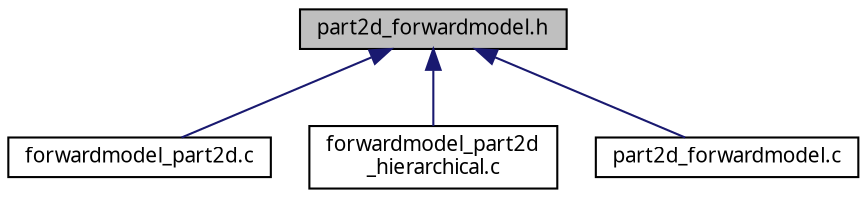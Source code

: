 digraph "part2d_forwardmodel.h"
{
  edge [fontname="FreeSans.ttf",fontsize="10",labelfontname="FreeSans.ttf",labelfontsize="10"];
  node [fontname="FreeSans.ttf",fontsize="10",shape=record];
  Node1 [label="part2d_forwardmodel.h",height=0.2,width=0.4,color="black", fillcolor="grey75", style="filled", fontcolor="black"];
  Node1 -> Node2 [dir="back",color="midnightblue",fontsize="10",style="solid"];
  Node2 [label="forwardmodel_part2d.c",height=0.2,width=0.4,color="black", fillcolor="white", style="filled",URL="$forwardmodel__part2d_8c.html"];
  Node1 -> Node3 [dir="back",color="midnightblue",fontsize="10",style="solid"];
  Node3 [label="forwardmodel_part2d\l_hierarchical.c",height=0.2,width=0.4,color="black", fillcolor="white", style="filled",URL="$forwardmodel__part2d__hierarchical_8c.html"];
  Node1 -> Node4 [dir="back",color="midnightblue",fontsize="10",style="solid"];
  Node4 [label="part2d_forwardmodel.c",height=0.2,width=0.4,color="black", fillcolor="white", style="filled",URL="$part2d__forwardmodel_8c.html"];
}
